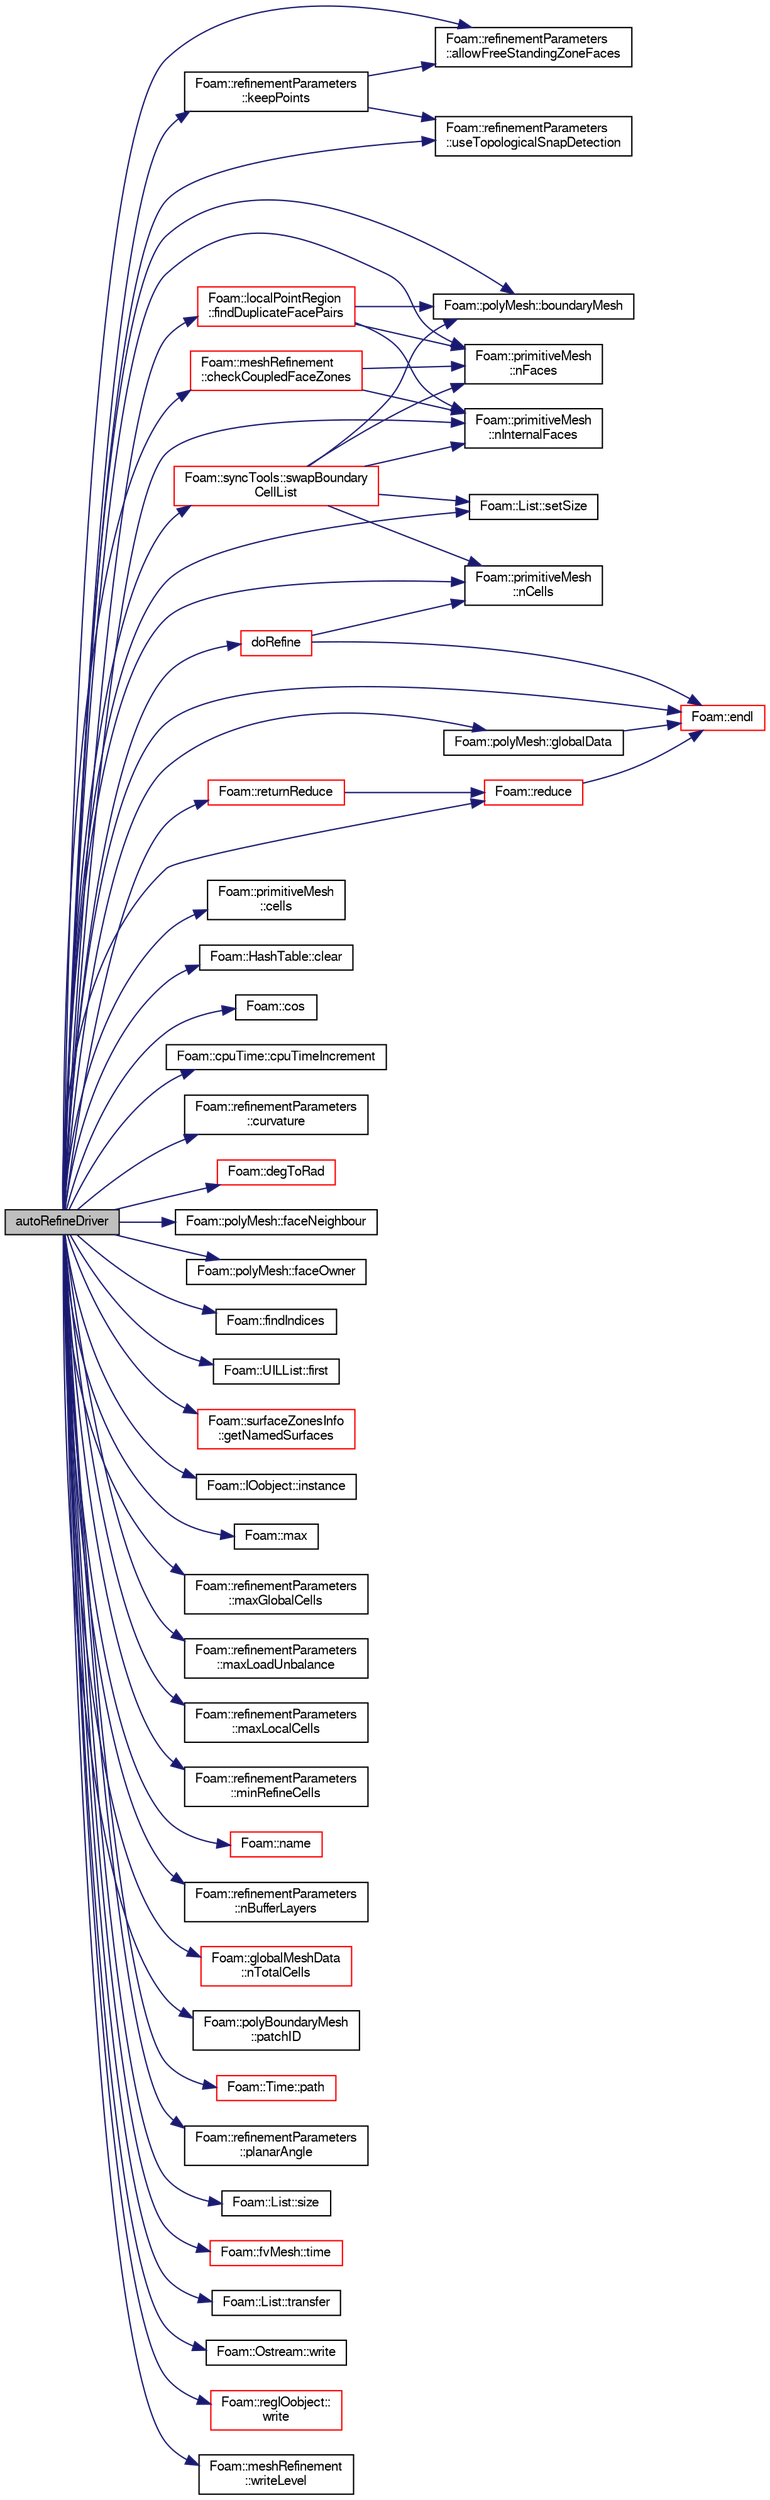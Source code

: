 digraph "autoRefineDriver"
{
  bgcolor="transparent";
  edge [fontname="FreeSans",fontsize="10",labelfontname="FreeSans",labelfontsize="10"];
  node [fontname="FreeSans",fontsize="10",shape=record];
  rankdir="LR";
  Node0 [label="autoRefineDriver",height=0.2,width=0.4,color="black", fillcolor="grey75", style="filled", fontcolor="black"];
  Node0 -> Node1 [color="midnightblue",fontsize="10",style="solid",fontname="FreeSans"];
  Node1 [label="Foam::refinementParameters\l::allowFreeStandingZoneFaces",height=0.2,width=0.4,color="black",URL="$a24638.html#abd530b1f125d219751b531ae0115c131",tooltip="Are zone faces allowed only inbetween different cell zones. "];
  Node0 -> Node2 [color="midnightblue",fontsize="10",style="solid",fontname="FreeSans"];
  Node2 [label="Foam::polyMesh::boundaryMesh",height=0.2,width=0.4,color="black",URL="$a27410.html#a9f2b68c134340291eda6197f47f25484",tooltip="Return boundary mesh. "];
  Node0 -> Node3 [color="midnightblue",fontsize="10",style="solid",fontname="FreeSans"];
  Node3 [label="Foam::primitiveMesh\l::cells",height=0.2,width=0.4,color="black",URL="$a27530.html#af19bf800d725a623c7b1d0101d65e7d3"];
  Node0 -> Node4 [color="midnightblue",fontsize="10",style="solid",fontname="FreeSans"];
  Node4 [label="Foam::meshRefinement\l::checkCoupledFaceZones",height=0.2,width=0.4,color="red",URL="$a24662.html#a9ba55ad37b0d2cb2314d246df7da8040",tooltip="Helper function: check that face zones are synced. "];
  Node4 -> Node69 [color="midnightblue",fontsize="10",style="solid",fontname="FreeSans"];
  Node69 [label="Foam::primitiveMesh\l::nFaces",height=0.2,width=0.4,color="black",URL="$a27530.html#abe602c985a3c9ffa67176e969e77ca6f"];
  Node4 -> Node70 [color="midnightblue",fontsize="10",style="solid",fontname="FreeSans"];
  Node70 [label="Foam::primitiveMesh\l::nInternalFaces",height=0.2,width=0.4,color="black",URL="$a27530.html#aa6c7965af1f30d16d9125deb981cbdb0"];
  Node0 -> Node276 [color="midnightblue",fontsize="10",style="solid",fontname="FreeSans"];
  Node276 [label="Foam::HashTable::clear",height=0.2,width=0.4,color="black",URL="$a25702.html#ac8bb3912a3ce86b15842e79d0b421204",tooltip="Clear all entries from table. "];
  Node0 -> Node405 [color="midnightblue",fontsize="10",style="solid",fontname="FreeSans"];
  Node405 [label="Foam::cos",height=0.2,width=0.4,color="black",URL="$a21124.html#aebb41a148f7cf44b63e12f69e487e49f"];
  Node0 -> Node406 [color="midnightblue",fontsize="10",style="solid",fontname="FreeSans"];
  Node406 [label="Foam::cpuTime::cpuTimeIncrement",height=0.2,width=0.4,color="black",URL="$a28510.html#a4175329836735c8e826766a016455fa1",tooltip="Return CPU time (in seconds) since last call to cpuTimeIncrement() "];
  Node0 -> Node407 [color="midnightblue",fontsize="10",style="solid",fontname="FreeSans"];
  Node407 [label="Foam::refinementParameters\l::curvature",height=0.2,width=0.4,color="black",URL="$a24638.html#a3389fd055a901d1d1b06a3dd7af12260",tooltip="Curvature. "];
  Node0 -> Node408 [color="midnightblue",fontsize="10",style="solid",fontname="FreeSans"];
  Node408 [label="Foam::degToRad",height=0.2,width=0.4,color="red",URL="$a21124.html#af706f965be4d1457b0f1e7fade1c0118",tooltip="Conversion from degrees to radians. "];
  Node0 -> Node409 [color="midnightblue",fontsize="10",style="solid",fontname="FreeSans"];
  Node409 [label="doRefine",height=0.2,width=0.4,color="red",URL="$a24618.html#a139ba4e0313668a135ae0a86b4468ea9",tooltip="Do all the refinement. "];
  Node409 -> Node28 [color="midnightblue",fontsize="10",style="solid",fontname="FreeSans"];
  Node28 [label="Foam::endl",height=0.2,width=0.4,color="red",URL="$a21124.html#a2db8fe02a0d3909e9351bb4275b23ce4",tooltip="Add newline and flush stream. "];
  Node409 -> Node146 [color="midnightblue",fontsize="10",style="solid",fontname="FreeSans"];
  Node146 [label="Foam::primitiveMesh\l::nCells",height=0.2,width=0.4,color="black",URL="$a27530.html#a13b94bdb0926552bf78ad5210a73a3d5"];
  Node0 -> Node28 [color="midnightblue",fontsize="10",style="solid",fontname="FreeSans"];
  Node0 -> Node417 [color="midnightblue",fontsize="10",style="solid",fontname="FreeSans"];
  Node417 [label="Foam::polyMesh::faceNeighbour",height=0.2,width=0.4,color="black",URL="$a27410.html#a9fb57b52c700ed61f09ada65412d13e3",tooltip="Return face neighbour. "];
  Node0 -> Node413 [color="midnightblue",fontsize="10",style="solid",fontname="FreeSans"];
  Node413 [label="Foam::polyMesh::faceOwner",height=0.2,width=0.4,color="black",URL="$a27410.html#a57752b49bfee23ca1944c3fb0493974f",tooltip="Return face owner. "];
  Node0 -> Node473 [color="midnightblue",fontsize="10",style="solid",fontname="FreeSans"];
  Node473 [label="Foam::localPointRegion\l::findDuplicateFacePairs",height=0.2,width=0.4,color="red",URL="$a25198.html#ada4b8f94bf6f76d8d4342d0d169ce358",tooltip="Helper routine to find all baffles (two boundary faces. "];
  Node473 -> Node2 [color="midnightblue",fontsize="10",style="solid",fontname="FreeSans"];
  Node473 -> Node69 [color="midnightblue",fontsize="10",style="solid",fontname="FreeSans"];
  Node473 -> Node70 [color="midnightblue",fontsize="10",style="solid",fontname="FreeSans"];
  Node0 -> Node486 [color="midnightblue",fontsize="10",style="solid",fontname="FreeSans"];
  Node486 [label="Foam::findIndices",height=0.2,width=0.4,color="black",URL="$a21124.html#a397299eb3cd05ecb81797e7109e2f0b9",tooltip="Find all occurences of given element. Linear search. "];
  Node0 -> Node487 [color="midnightblue",fontsize="10",style="solid",fontname="FreeSans"];
  Node487 [label="Foam::UILList::first",height=0.2,width=0.4,color="black",URL="$a25790.html#a68d6e164af407a653651666f97425150",tooltip="Return the first entry. "];
  Node0 -> Node488 [color="midnightblue",fontsize="10",style="solid",fontname="FreeSans"];
  Node488 [label="Foam::surfaceZonesInfo\l::getNamedSurfaces",height=0.2,width=0.4,color="red",URL="$a24690.html#a59d8871cd9c916017046af1f0a57c60f",tooltip="Get indices of named surfaces (surfaces with faceZoneName) "];
  Node0 -> Node149 [color="midnightblue",fontsize="10",style="solid",fontname="FreeSans"];
  Node149 [label="Foam::polyMesh::globalData",height=0.2,width=0.4,color="black",URL="$a27410.html#a5e9cb8eb9e52843d336386b13423d19c",tooltip="Return parallel info. "];
  Node149 -> Node28 [color="midnightblue",fontsize="10",style="solid",fontname="FreeSans"];
  Node0 -> Node310 [color="midnightblue",fontsize="10",style="solid",fontname="FreeSans"];
  Node310 [label="Foam::IOobject::instance",height=0.2,width=0.4,color="black",URL="$a26142.html#acac6de003b420b848571b5064e50ed89"];
  Node0 -> Node495 [color="midnightblue",fontsize="10",style="solid",fontname="FreeSans"];
  Node495 [label="Foam::refinementParameters\l::keepPoints",height=0.2,width=0.4,color="black",URL="$a24638.html#a2ab85f06d5302acd840275d53e66f5e9",tooltip="Areas to keep. "];
  Node495 -> Node1 [color="midnightblue",fontsize="10",style="solid",fontname="FreeSans"];
  Node495 -> Node496 [color="midnightblue",fontsize="10",style="solid",fontname="FreeSans"];
  Node496 [label="Foam::refinementParameters\l::useTopologicalSnapDetection",height=0.2,width=0.4,color="black",URL="$a24638.html#a49a8ed76ac3b0b050e04b0a3fddc498e",tooltip="Use old topology based problem-cell removal. "];
  Node0 -> Node294 [color="midnightblue",fontsize="10",style="solid",fontname="FreeSans"];
  Node294 [label="Foam::max",height=0.2,width=0.4,color="black",URL="$a21124.html#ac993e906cf2774ae77e666bc24e81733"];
  Node0 -> Node497 [color="midnightblue",fontsize="10",style="solid",fontname="FreeSans"];
  Node497 [label="Foam::refinementParameters\l::maxGlobalCells",height=0.2,width=0.4,color="black",URL="$a24638.html#ac70eb219df28d591055555815d6bfc8b",tooltip="Total number of cells. "];
  Node0 -> Node498 [color="midnightblue",fontsize="10",style="solid",fontname="FreeSans"];
  Node498 [label="Foam::refinementParameters\l::maxLoadUnbalance",height=0.2,width=0.4,color="black",URL="$a24638.html#aa5d0dedeb559e79e42f21796ad4dbf43",tooltip="Allowed load unbalance. "];
  Node0 -> Node499 [color="midnightblue",fontsize="10",style="solid",fontname="FreeSans"];
  Node499 [label="Foam::refinementParameters\l::maxLocalCells",height=0.2,width=0.4,color="black",URL="$a24638.html#a26f03fa38925255df21c344ebd193b7b",tooltip="Per processor max number of cells. "];
  Node0 -> Node500 [color="midnightblue",fontsize="10",style="solid",fontname="FreeSans"];
  Node500 [label="Foam::refinementParameters\l::minRefineCells",height=0.2,width=0.4,color="black",URL="$a24638.html#a40dfc1d672c179a918342dca6cdd4ada",tooltip="When to stop refining. "];
  Node0 -> Node101 [color="midnightblue",fontsize="10",style="solid",fontname="FreeSans"];
  Node101 [label="Foam::name",height=0.2,width=0.4,color="red",URL="$a21124.html#adcb0df2bd4953cb6bb390272d8263c3a",tooltip="Return a string representation of a complex. "];
  Node0 -> Node501 [color="midnightblue",fontsize="10",style="solid",fontname="FreeSans"];
  Node501 [label="Foam::refinementParameters\l::nBufferLayers",height=0.2,width=0.4,color="black",URL="$a24638.html#ad17dfb957c8e454268be4c28db4ab6ac",tooltip="Number of layers between different refinement levels. "];
  Node0 -> Node146 [color="midnightblue",fontsize="10",style="solid",fontname="FreeSans"];
  Node0 -> Node69 [color="midnightblue",fontsize="10",style="solid",fontname="FreeSans"];
  Node0 -> Node70 [color="midnightblue",fontsize="10",style="solid",fontname="FreeSans"];
  Node0 -> Node502 [color="midnightblue",fontsize="10",style="solid",fontname="FreeSans"];
  Node502 [label="Foam::globalMeshData\l::nTotalCells",height=0.2,width=0.4,color="red",URL="$a27334.html#af5f312e4d0bc5cbcc088e7c247d3a97a",tooltip="Return total number of cells in decomposed mesh. "];
  Node0 -> Node414 [color="midnightblue",fontsize="10",style="solid",fontname="FreeSans"];
  Node414 [label="Foam::polyBoundaryMesh\l::patchID",height=0.2,width=0.4,color="black",URL="$a27402.html#abd25b8071ecc034dbbf6772347ed9ce1",tooltip="Per boundary face label the patch index. "];
  Node0 -> Node560 [color="midnightblue",fontsize="10",style="solid",fontname="FreeSans"];
  Node560 [label="Foam::Time::path",height=0.2,width=0.4,color="red",URL="$a26350.html#a3a68a482f9904838898709bec94fedc5",tooltip="Return path. "];
  Node0 -> Node565 [color="midnightblue",fontsize="10",style="solid",fontname="FreeSans"];
  Node565 [label="Foam::refinementParameters\l::planarAngle",height=0.2,width=0.4,color="black",URL="$a24638.html#a105d9795866bddd714bf376ac60ff709",tooltip="Angle when two intersections are considered to be planar. "];
  Node0 -> Node126 [color="midnightblue",fontsize="10",style="solid",fontname="FreeSans"];
  Node126 [label="Foam::reduce",height=0.2,width=0.4,color="red",URL="$a21124.html#a7ffd6af4acc2eb9ba72ee296b5ecda23"];
  Node126 -> Node28 [color="midnightblue",fontsize="10",style="solid",fontname="FreeSans"];
  Node0 -> Node558 [color="midnightblue",fontsize="10",style="solid",fontname="FreeSans"];
  Node558 [label="Foam::returnReduce",height=0.2,width=0.4,color="red",URL="$a21124.html#a8d528a67d2a9c6fe4fb94bc86872624b"];
  Node558 -> Node126 [color="midnightblue",fontsize="10",style="solid",fontname="FreeSans"];
  Node0 -> Node91 [color="midnightblue",fontsize="10",style="solid",fontname="FreeSans"];
  Node91 [label="Foam::List::setSize",height=0.2,width=0.4,color="black",URL="$a25694.html#aedb985ffeaf1bdbfeccc2a8730405703",tooltip="Reset size of List. "];
  Node0 -> Node7 [color="midnightblue",fontsize="10",style="solid",fontname="FreeSans"];
  Node7 [label="Foam::List::size",height=0.2,width=0.4,color="black",URL="$a25694.html#a8a5f6fa29bd4b500caf186f60245b384",tooltip="Override size to be inconsistent with allocated storage. "];
  Node0 -> Node145 [color="midnightblue",fontsize="10",style="solid",fontname="FreeSans"];
  Node145 [label="Foam::syncTools::swapBoundary\lCellList",height=0.2,width=0.4,color="red",URL="$a27502.html#ac509eef6db47b0b87366229f2fb017f9",tooltip="Swap to obtain neighbour cell values for all boundary faces. "];
  Node145 -> Node146 [color="midnightblue",fontsize="10",style="solid",fontname="FreeSans"];
  Node145 -> Node2 [color="midnightblue",fontsize="10",style="solid",fontname="FreeSans"];
  Node145 -> Node69 [color="midnightblue",fontsize="10",style="solid",fontname="FreeSans"];
  Node145 -> Node70 [color="midnightblue",fontsize="10",style="solid",fontname="FreeSans"];
  Node145 -> Node91 [color="midnightblue",fontsize="10",style="solid",fontname="FreeSans"];
  Node0 -> Node178 [color="midnightblue",fontsize="10",style="solid",fontname="FreeSans"];
  Node178 [label="Foam::fvMesh::time",height=0.2,width=0.4,color="red",URL="$a22766.html#a0d94096809fe3376b29a2a29ca11bb18",tooltip="Return the top-level database. "];
  Node0 -> Node485 [color="midnightblue",fontsize="10",style="solid",fontname="FreeSans"];
  Node485 [label="Foam::List::transfer",height=0.2,width=0.4,color="black",URL="$a25694.html#a25ad1d2084d16b234b0cf91c07e832c0",tooltip="Transfer the contents of the argument List into this list. "];
  Node0 -> Node496 [color="midnightblue",fontsize="10",style="solid",fontname="FreeSans"];
  Node0 -> Node354 [color="midnightblue",fontsize="10",style="solid",fontname="FreeSans"];
  Node354 [label="Foam::Ostream::write",height=0.2,width=0.4,color="black",URL="$a26238.html#a81a19ad9e4098b4701cc8bab9a59d78b",tooltip="Write next token to stream. "];
  Node0 -> Node373 [color="midnightblue",fontsize="10",style="solid",fontname="FreeSans"];
  Node373 [label="Foam::regIOobject::\lwrite",height=0.2,width=0.4,color="red",URL="$a26334.html#ad48b7b943e88478c15879659cce7aebc",tooltip="Write using setting from DB. "];
  Node0 -> Node566 [color="midnightblue",fontsize="10",style="solid",fontname="FreeSans"];
  Node566 [label="Foam::meshRefinement\l::writeLevel",height=0.2,width=0.4,color="black",URL="$a24662.html#aeffc4049f055c08fd23bede34d7a1d0b",tooltip="Get/set write level. "];
}
